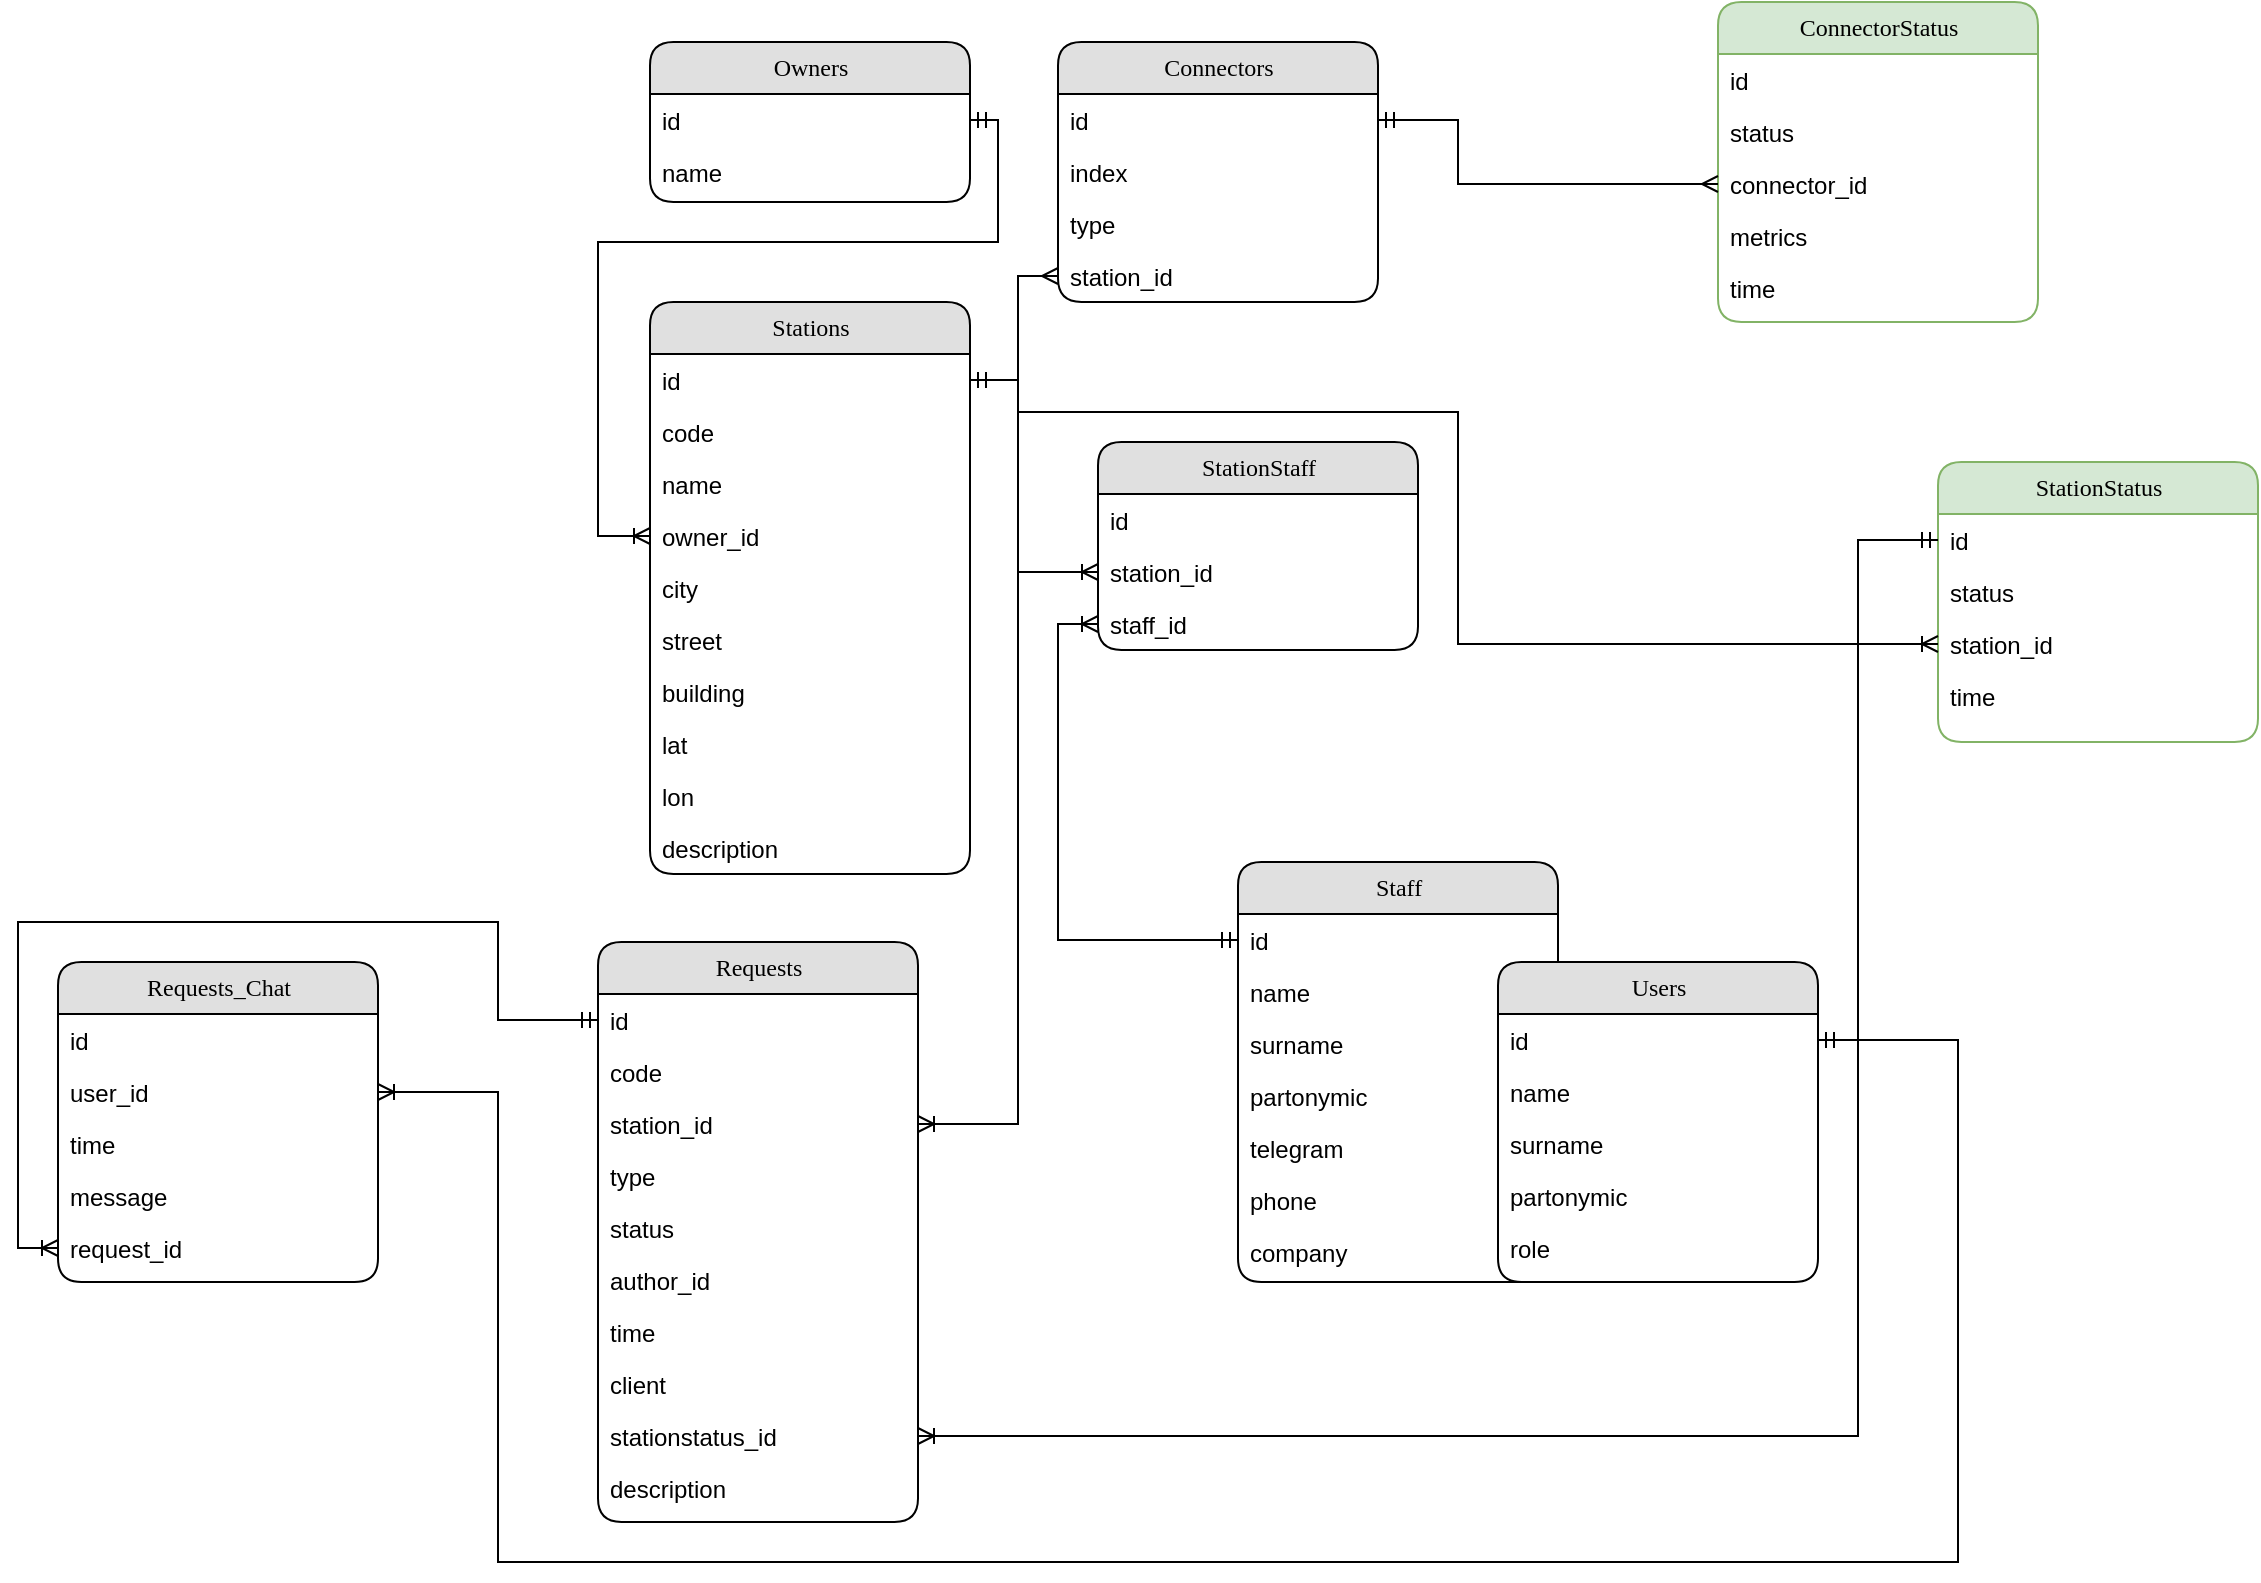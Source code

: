 <mxfile version="26.0.5">
  <diagram name="Page-1" id="b520641d-4fe3-3701-9064-5fc419738815">
    <mxGraphModel dx="2787" dy="878" grid="1" gridSize="10" guides="1" tooltips="1" connect="1" arrows="1" fold="1" page="1" pageScale="1" pageWidth="1100" pageHeight="850" background="none" math="0" shadow="0">
      <root>
        <mxCell id="0" />
        <mxCell id="1" parent="0" />
        <mxCell id="21ea969265ad0168-14" value="Connectors" style="swimlane;html=1;fontStyle=0;childLayout=stackLayout;horizontal=1;startSize=26;fillColor=#e0e0e0;horizontalStack=0;resizeParent=1;resizeLast=0;collapsible=1;marginBottom=0;swimlaneFillColor=#ffffff;align=center;rounded=1;shadow=0;comic=0;labelBackgroundColor=none;strokeWidth=1;fontFamily=Verdana;fontSize=12" parent="1" vertex="1">
          <mxGeometry x="470" y="140" width="160" height="130" as="geometry">
            <mxRectangle x="160" y="266" width="90" height="30" as="alternateBounds" />
          </mxGeometry>
        </mxCell>
        <mxCell id="SqKL4t3-Q8fdWwkcBdmB-59" value="id" style="text;html=1;strokeColor=none;fillColor=none;spacingLeft=4;spacingRight=4;whiteSpace=wrap;overflow=hidden;rotatable=0;points=[[0,0.5],[1,0.5]];portConstraint=eastwest;" parent="21ea969265ad0168-14" vertex="1">
          <mxGeometry y="26" width="160" height="26" as="geometry" />
        </mxCell>
        <mxCell id="21ea969265ad0168-15" value="index" style="text;html=1;strokeColor=none;fillColor=none;spacingLeft=4;spacingRight=4;whiteSpace=wrap;overflow=hidden;rotatable=0;points=[[0,0.5],[1,0.5]];portConstraint=eastwest;" parent="21ea969265ad0168-14" vertex="1">
          <mxGeometry y="52" width="160" height="26" as="geometry" />
        </mxCell>
        <mxCell id="21ea969265ad0168-16" value="type" style="text;html=1;strokeColor=none;fillColor=none;spacingLeft=4;spacingRight=4;whiteSpace=wrap;overflow=hidden;rotatable=0;points=[[0,0.5],[1,0.5]];portConstraint=eastwest;" parent="21ea969265ad0168-14" vertex="1">
          <mxGeometry y="78" width="160" height="26" as="geometry" />
        </mxCell>
        <mxCell id="21ea969265ad0168-17" value="station_id" style="text;html=1;strokeColor=none;fillColor=none;spacingLeft=4;spacingRight=4;whiteSpace=wrap;overflow=hidden;rotatable=0;points=[[0,0.5],[1,0.5]];portConstraint=eastwest;" parent="21ea969265ad0168-14" vertex="1">
          <mxGeometry y="104" width="160" height="26" as="geometry" />
        </mxCell>
        <mxCell id="21ea969265ad0168-18" value="Stations" style="swimlane;html=1;fontStyle=0;childLayout=stackLayout;horizontal=1;startSize=26;fillColor=#e0e0e0;horizontalStack=0;resizeParent=1;resizeLast=0;collapsible=1;marginBottom=0;swimlaneFillColor=#ffffff;align=center;rounded=1;shadow=0;comic=0;labelBackgroundColor=none;strokeWidth=1;fontFamily=Verdana;fontSize=12" parent="1" vertex="1">
          <mxGeometry x="266" y="270" width="160" height="286" as="geometry" />
        </mxCell>
        <mxCell id="-e6IbUMno3Dj11iIkedW-26" value="id" style="text;html=1;strokeColor=none;fillColor=none;spacingLeft=4;spacingRight=4;whiteSpace=wrap;overflow=hidden;rotatable=0;points=[[0,0.5],[1,0.5]];portConstraint=eastwest;" parent="21ea969265ad0168-18" vertex="1">
          <mxGeometry y="26" width="160" height="26" as="geometry" />
        </mxCell>
        <mxCell id="-e6IbUMno3Dj11iIkedW-11" value="code" style="text;html=1;strokeColor=none;fillColor=none;spacingLeft=4;spacingRight=4;whiteSpace=wrap;overflow=hidden;rotatable=0;points=[[0,0.5],[1,0.5]];portConstraint=eastwest;" parent="21ea969265ad0168-18" vertex="1">
          <mxGeometry y="52" width="160" height="26" as="geometry" />
        </mxCell>
        <mxCell id="21ea969265ad0168-20" value="name" style="text;html=1;strokeColor=none;fillColor=none;spacingLeft=4;spacingRight=4;whiteSpace=wrap;overflow=hidden;rotatable=0;points=[[0,0.5],[1,0.5]];portConstraint=eastwest;" parent="21ea969265ad0168-18" vertex="1">
          <mxGeometry y="78" width="160" height="26" as="geometry" />
        </mxCell>
        <mxCell id="21ea969265ad0168-51" value="owner_id" style="text;html=1;strokeColor=none;fillColor=none;spacingLeft=4;spacingRight=4;whiteSpace=wrap;overflow=hidden;rotatable=0;points=[[0,0.5],[1,0.5]];portConstraint=eastwest;" parent="21ea969265ad0168-18" vertex="1">
          <mxGeometry y="104" width="160" height="26" as="geometry" />
        </mxCell>
        <mxCell id="SqKL4t3-Q8fdWwkcBdmB-45" value="city" style="text;html=1;strokeColor=none;fillColor=none;spacingLeft=4;spacingRight=4;whiteSpace=wrap;overflow=hidden;rotatable=0;points=[[0,0.5],[1,0.5]];portConstraint=eastwest;" parent="21ea969265ad0168-18" vertex="1">
          <mxGeometry y="130" width="160" height="26" as="geometry" />
        </mxCell>
        <mxCell id="SqKL4t3-Q8fdWwkcBdmB-56" value="street" style="text;html=1;strokeColor=none;fillColor=none;spacingLeft=4;spacingRight=4;whiteSpace=wrap;overflow=hidden;rotatable=0;points=[[0,0.5],[1,0.5]];portConstraint=eastwest;" parent="21ea969265ad0168-18" vertex="1">
          <mxGeometry y="156" width="160" height="26" as="geometry" />
        </mxCell>
        <mxCell id="SqKL4t3-Q8fdWwkcBdmB-57" value="building" style="text;html=1;strokeColor=none;fillColor=none;spacingLeft=4;spacingRight=4;whiteSpace=wrap;overflow=hidden;rotatable=0;points=[[0,0.5],[1,0.5]];portConstraint=eastwest;" parent="21ea969265ad0168-18" vertex="1">
          <mxGeometry y="182" width="160" height="26" as="geometry" />
        </mxCell>
        <mxCell id="SqKL4t3-Q8fdWwkcBdmB-43" value="lat" style="text;html=1;strokeColor=none;fillColor=none;spacingLeft=4;spacingRight=4;whiteSpace=wrap;overflow=hidden;rotatable=0;points=[[0,0.5],[1,0.5]];portConstraint=eastwest;" parent="21ea969265ad0168-18" vertex="1">
          <mxGeometry y="208" width="160" height="26" as="geometry" />
        </mxCell>
        <mxCell id="SqKL4t3-Q8fdWwkcBdmB-44" value="lon" style="text;html=1;strokeColor=none;fillColor=none;spacingLeft=4;spacingRight=4;whiteSpace=wrap;overflow=hidden;rotatable=0;points=[[0,0.5],[1,0.5]];portConstraint=eastwest;" parent="21ea969265ad0168-18" vertex="1">
          <mxGeometry y="234" width="160" height="26" as="geometry" />
        </mxCell>
        <mxCell id="-e6IbUMno3Dj11iIkedW-6" value="description" style="text;html=1;strokeColor=none;fillColor=none;spacingLeft=4;spacingRight=4;whiteSpace=wrap;overflow=hidden;rotatable=0;points=[[0,0.5],[1,0.5]];portConstraint=eastwest;" parent="21ea969265ad0168-18" vertex="1">
          <mxGeometry y="260" width="160" height="26" as="geometry" />
        </mxCell>
        <mxCell id="SqKL4t3-Q8fdWwkcBdmB-2" style="edgeStyle=orthogonalEdgeStyle;rounded=0;orthogonalLoop=1;jettySize=auto;html=1;entryX=0;entryY=0.5;entryDx=0;entryDy=0;startArrow=ERmandOne;startFill=0;endArrow=ERmany;endFill=0;exitX=1;exitY=0.5;exitDx=0;exitDy=0;" parent="1" source="-e6IbUMno3Dj11iIkedW-26" target="21ea969265ad0168-17" edge="1">
          <mxGeometry relative="1" as="geometry">
            <Array as="points">
              <mxPoint x="450" y="309" />
              <mxPoint x="450" y="257" />
            </Array>
            <mxPoint x="430" y="330" as="sourcePoint" />
          </mxGeometry>
        </mxCell>
        <mxCell id="SqKL4t3-Q8fdWwkcBdmB-17" value="Owners" style="swimlane;html=1;fontStyle=0;childLayout=stackLayout;horizontal=1;startSize=26;fillColor=#e0e0e0;horizontalStack=0;resizeParent=1;resizeLast=0;collapsible=1;marginBottom=0;swimlaneFillColor=#ffffff;align=center;rounded=1;shadow=0;comic=0;labelBackgroundColor=none;strokeWidth=1;fontFamily=Verdana;fontSize=12" parent="1" vertex="1">
          <mxGeometry x="266" y="140" width="160" height="80" as="geometry" />
        </mxCell>
        <mxCell id="SqKL4t3-Q8fdWwkcBdmB-18" value="id" style="text;html=1;strokeColor=none;fillColor=none;spacingLeft=4;spacingRight=4;whiteSpace=wrap;overflow=hidden;rotatable=0;points=[[0,0.5],[1,0.5]];portConstraint=eastwest;" parent="SqKL4t3-Q8fdWwkcBdmB-17" vertex="1">
          <mxGeometry y="26" width="160" height="26" as="geometry" />
        </mxCell>
        <mxCell id="SqKL4t3-Q8fdWwkcBdmB-19" value="name" style="text;html=1;strokeColor=none;fillColor=none;spacingLeft=4;spacingRight=4;whiteSpace=wrap;overflow=hidden;rotatable=0;points=[[0,0.5],[1,0.5]];portConstraint=eastwest;" parent="SqKL4t3-Q8fdWwkcBdmB-17" vertex="1">
          <mxGeometry y="52" width="160" height="26" as="geometry" />
        </mxCell>
        <mxCell id="SqKL4t3-Q8fdWwkcBdmB-28" style="edgeStyle=orthogonalEdgeStyle;rounded=0;orthogonalLoop=1;jettySize=auto;html=1;exitX=1;exitY=0.5;exitDx=0;exitDy=0;entryX=0;entryY=0.5;entryDx=0;entryDy=0;startArrow=ERmandOne;startFill=0;endArrow=ERoneToMany;endFill=0;" parent="1" source="SqKL4t3-Q8fdWwkcBdmB-18" target="21ea969265ad0168-51" edge="1">
          <mxGeometry relative="1" as="geometry">
            <Array as="points">
              <mxPoint x="440" y="179" />
              <mxPoint x="440" y="240" />
              <mxPoint x="240" y="240" />
              <mxPoint x="240" y="387" />
            </Array>
          </mxGeometry>
        </mxCell>
        <mxCell id="SqKL4t3-Q8fdWwkcBdmB-29" value="Staff" style="swimlane;html=1;fontStyle=0;childLayout=stackLayout;horizontal=1;startSize=26;fillColor=#e0e0e0;horizontalStack=0;resizeParent=1;resizeLast=0;collapsible=1;marginBottom=0;swimlaneFillColor=#ffffff;align=center;rounded=1;shadow=0;comic=0;labelBackgroundColor=none;strokeWidth=1;fontFamily=Verdana;fontSize=12" parent="1" vertex="1">
          <mxGeometry x="560" y="550" width="160" height="210" as="geometry" />
        </mxCell>
        <mxCell id="SqKL4t3-Q8fdWwkcBdmB-30" value="id" style="text;html=1;strokeColor=none;fillColor=none;spacingLeft=4;spacingRight=4;whiteSpace=wrap;overflow=hidden;rotatable=0;points=[[0,0.5],[1,0.5]];portConstraint=eastwest;" parent="SqKL4t3-Q8fdWwkcBdmB-29" vertex="1">
          <mxGeometry y="26" width="160" height="26" as="geometry" />
        </mxCell>
        <mxCell id="SqKL4t3-Q8fdWwkcBdmB-31" value="name" style="text;html=1;strokeColor=none;fillColor=none;spacingLeft=4;spacingRight=4;whiteSpace=wrap;overflow=hidden;rotatable=0;points=[[0,0.5],[1,0.5]];portConstraint=eastwest;" parent="SqKL4t3-Q8fdWwkcBdmB-29" vertex="1">
          <mxGeometry y="52" width="160" height="26" as="geometry" />
        </mxCell>
        <mxCell id="SqKL4t3-Q8fdWwkcBdmB-32" value="surname" style="text;html=1;strokeColor=none;fillColor=none;spacingLeft=4;spacingRight=4;whiteSpace=wrap;overflow=hidden;rotatable=0;points=[[0,0.5],[1,0.5]];portConstraint=eastwest;" parent="SqKL4t3-Q8fdWwkcBdmB-29" vertex="1">
          <mxGeometry y="78" width="160" height="26" as="geometry" />
        </mxCell>
        <mxCell id="SqKL4t3-Q8fdWwkcBdmB-39" value="partonymic" style="text;html=1;strokeColor=none;fillColor=none;spacingLeft=4;spacingRight=4;whiteSpace=wrap;overflow=hidden;rotatable=0;points=[[0,0.5],[1,0.5]];portConstraint=eastwest;" parent="SqKL4t3-Q8fdWwkcBdmB-29" vertex="1">
          <mxGeometry y="104" width="160" height="26" as="geometry" />
        </mxCell>
        <mxCell id="SqKL4t3-Q8fdWwkcBdmB-40" value="telegram" style="text;html=1;strokeColor=none;fillColor=none;spacingLeft=4;spacingRight=4;whiteSpace=wrap;overflow=hidden;rotatable=0;points=[[0,0.5],[1,0.5]];portConstraint=eastwest;" parent="SqKL4t3-Q8fdWwkcBdmB-29" vertex="1">
          <mxGeometry y="130" width="160" height="26" as="geometry" />
        </mxCell>
        <mxCell id="SqKL4t3-Q8fdWwkcBdmB-41" value="phone" style="text;html=1;strokeColor=none;fillColor=none;spacingLeft=4;spacingRight=4;whiteSpace=wrap;overflow=hidden;rotatable=0;points=[[0,0.5],[1,0.5]];portConstraint=eastwest;" parent="SqKL4t3-Q8fdWwkcBdmB-29" vertex="1">
          <mxGeometry y="156" width="160" height="26" as="geometry" />
        </mxCell>
        <mxCell id="SqKL4t3-Q8fdWwkcBdmB-42" value="company" style="text;html=1;strokeColor=none;fillColor=none;spacingLeft=4;spacingRight=4;whiteSpace=wrap;overflow=hidden;rotatable=0;points=[[0,0.5],[1,0.5]];portConstraint=eastwest;" parent="SqKL4t3-Q8fdWwkcBdmB-29" vertex="1">
          <mxGeometry y="182" width="160" height="26" as="geometry" />
        </mxCell>
        <mxCell id="SqKL4t3-Q8fdWwkcBdmB-61" value="ConnectorStatus" style="swimlane;html=1;fontStyle=0;childLayout=stackLayout;horizontal=1;startSize=26;fillColor=#d5e8d4;horizontalStack=0;resizeParent=1;resizeLast=0;collapsible=1;marginBottom=0;swimlaneFillColor=#ffffff;align=center;rounded=1;shadow=0;comic=0;labelBackgroundColor=none;strokeWidth=1;fontFamily=Verdana;fontSize=12;strokeColor=#82b366;" parent="1" vertex="1">
          <mxGeometry x="800" y="120" width="160" height="160" as="geometry" />
        </mxCell>
        <mxCell id="SqKL4t3-Q8fdWwkcBdmB-62" value="id" style="text;html=1;strokeColor=none;fillColor=none;spacingLeft=4;spacingRight=4;whiteSpace=wrap;overflow=hidden;rotatable=0;points=[[0,0.5],[1,0.5]];portConstraint=eastwest;" parent="SqKL4t3-Q8fdWwkcBdmB-61" vertex="1">
          <mxGeometry y="26" width="160" height="26" as="geometry" />
        </mxCell>
        <mxCell id="SqKL4t3-Q8fdWwkcBdmB-63" value="status" style="text;html=1;strokeColor=none;fillColor=none;spacingLeft=4;spacingRight=4;whiteSpace=wrap;overflow=hidden;rotatable=0;points=[[0,0.5],[1,0.5]];portConstraint=eastwest;" parent="SqKL4t3-Q8fdWwkcBdmB-61" vertex="1">
          <mxGeometry y="52" width="160" height="26" as="geometry" />
        </mxCell>
        <mxCell id="SqKL4t3-Q8fdWwkcBdmB-65" value="connector_id" style="text;html=1;strokeColor=none;fillColor=none;spacingLeft=4;spacingRight=4;whiteSpace=wrap;overflow=hidden;rotatable=0;points=[[0,0.5],[1,0.5]];portConstraint=eastwest;" parent="SqKL4t3-Q8fdWwkcBdmB-61" vertex="1">
          <mxGeometry y="78" width="160" height="26" as="geometry" />
        </mxCell>
        <mxCell id="UuVkT7ymLyXFyBP3dNhZ-1" value="metrics" style="text;html=1;strokeColor=none;fillColor=none;spacingLeft=4;spacingRight=4;whiteSpace=wrap;overflow=hidden;rotatable=0;points=[[0,0.5],[1,0.5]];portConstraint=eastwest;" vertex="1" parent="SqKL4t3-Q8fdWwkcBdmB-61">
          <mxGeometry y="104" width="160" height="26" as="geometry" />
        </mxCell>
        <mxCell id="UuVkT7ymLyXFyBP3dNhZ-2" value="time" style="text;html=1;strokeColor=none;fillColor=none;spacingLeft=4;spacingRight=4;whiteSpace=wrap;overflow=hidden;rotatable=0;points=[[0,0.5],[1,0.5]];portConstraint=eastwest;" vertex="1" parent="SqKL4t3-Q8fdWwkcBdmB-61">
          <mxGeometry y="130" width="160" height="26" as="geometry" />
        </mxCell>
        <mxCell id="SqKL4t3-Q8fdWwkcBdmB-66" style="edgeStyle=orthogonalEdgeStyle;rounded=0;orthogonalLoop=1;jettySize=auto;html=1;exitX=1;exitY=0.5;exitDx=0;exitDy=0;entryX=0;entryY=0.5;entryDx=0;entryDy=0;startArrow=ERmandOne;startFill=0;endArrow=ERmany;endFill=0;" parent="1" source="SqKL4t3-Q8fdWwkcBdmB-59" target="SqKL4t3-Q8fdWwkcBdmB-65" edge="1">
          <mxGeometry relative="1" as="geometry">
            <Array as="points">
              <mxPoint x="670" y="179" />
              <mxPoint x="670" y="211" />
            </Array>
          </mxGeometry>
        </mxCell>
        <mxCell id="-e6IbUMno3Dj11iIkedW-1" value="StationStatus" style="swimlane;html=1;fontStyle=0;childLayout=stackLayout;horizontal=1;startSize=26;fillColor=#d5e8d4;horizontalStack=0;resizeParent=1;resizeLast=0;collapsible=1;marginBottom=0;swimlaneFillColor=#ffffff;align=center;rounded=1;shadow=0;comic=0;labelBackgroundColor=none;strokeWidth=1;fontFamily=Verdana;fontSize=12;strokeColor=#82b366;" parent="1" vertex="1">
          <mxGeometry x="910" y="350" width="160" height="140" as="geometry" />
        </mxCell>
        <mxCell id="-e6IbUMno3Dj11iIkedW-7" value="id" style="text;html=1;strokeColor=none;fillColor=none;spacingLeft=4;spacingRight=4;whiteSpace=wrap;overflow=hidden;rotatable=0;points=[[0,0.5],[1,0.5]];portConstraint=eastwest;" parent="-e6IbUMno3Dj11iIkedW-1" vertex="1">
          <mxGeometry y="26" width="160" height="26" as="geometry" />
        </mxCell>
        <mxCell id="-e6IbUMno3Dj11iIkedW-3" value="status" style="text;html=1;strokeColor=none;fillColor=none;spacingLeft=4;spacingRight=4;whiteSpace=wrap;overflow=hidden;rotatable=0;points=[[0,0.5],[1,0.5]];portConstraint=eastwest;" parent="-e6IbUMno3Dj11iIkedW-1" vertex="1">
          <mxGeometry y="52" width="160" height="26" as="geometry" />
        </mxCell>
        <mxCell id="-e6IbUMno3Dj11iIkedW-5" value="station_id" style="text;html=1;strokeColor=none;fillColor=none;spacingLeft=4;spacingRight=4;whiteSpace=wrap;overflow=hidden;rotatable=0;points=[[0,0.5],[1,0.5]];portConstraint=eastwest;" parent="-e6IbUMno3Dj11iIkedW-1" vertex="1">
          <mxGeometry y="78" width="160" height="26" as="geometry" />
        </mxCell>
        <mxCell id="UuVkT7ymLyXFyBP3dNhZ-3" value="time" style="text;html=1;strokeColor=none;fillColor=none;spacingLeft=4;spacingRight=4;whiteSpace=wrap;overflow=hidden;rotatable=0;points=[[0,0.5],[1,0.5]];portConstraint=eastwest;" vertex="1" parent="-e6IbUMno3Dj11iIkedW-1">
          <mxGeometry y="104" width="160" height="26" as="geometry" />
        </mxCell>
        <mxCell id="-e6IbUMno3Dj11iIkedW-8" style="edgeStyle=orthogonalEdgeStyle;rounded=0;orthogonalLoop=1;jettySize=auto;html=1;exitX=0;exitY=0.5;exitDx=0;exitDy=0;startArrow=ERoneToMany;startFill=0;endArrow=ERmandOne;endFill=0;entryX=1;entryY=0.5;entryDx=0;entryDy=0;" parent="1" source="-e6IbUMno3Dj11iIkedW-5" target="-e6IbUMno3Dj11iIkedW-26" edge="1">
          <mxGeometry relative="1" as="geometry">
            <mxPoint x="426" y="299" as="targetPoint" />
            <Array as="points">
              <mxPoint x="670" y="441" />
              <mxPoint x="670" y="325" />
              <mxPoint x="450" y="325" />
              <mxPoint x="450" y="309" />
            </Array>
          </mxGeometry>
        </mxCell>
        <mxCell id="-e6IbUMno3Dj11iIkedW-14" value="StationStaff" style="swimlane;html=1;fontStyle=0;childLayout=stackLayout;horizontal=1;startSize=26;fillColor=#e0e0e0;horizontalStack=0;resizeParent=1;resizeLast=0;collapsible=1;marginBottom=0;swimlaneFillColor=#ffffff;align=center;rounded=1;shadow=0;comic=0;labelBackgroundColor=none;strokeWidth=1;fontFamily=Verdana;fontSize=12" parent="1" vertex="1">
          <mxGeometry x="490" y="340" width="160" height="104" as="geometry" />
        </mxCell>
        <mxCell id="-e6IbUMno3Dj11iIkedW-27" value="id" style="text;html=1;strokeColor=none;fillColor=none;spacingLeft=4;spacingRight=4;whiteSpace=wrap;overflow=hidden;rotatable=0;points=[[0,0.5],[1,0.5]];portConstraint=eastwest;" parent="-e6IbUMno3Dj11iIkedW-14" vertex="1">
          <mxGeometry y="26" width="160" height="26" as="geometry" />
        </mxCell>
        <mxCell id="-e6IbUMno3Dj11iIkedW-22" value="station_id" style="text;html=1;strokeColor=none;fillColor=none;spacingLeft=4;spacingRight=4;whiteSpace=wrap;overflow=hidden;rotatable=0;points=[[0,0.5],[1,0.5]];portConstraint=eastwest;" parent="-e6IbUMno3Dj11iIkedW-14" vertex="1">
          <mxGeometry y="52" width="160" height="26" as="geometry" />
        </mxCell>
        <mxCell id="-e6IbUMno3Dj11iIkedW-23" value="staff_id" style="text;html=1;strokeColor=none;fillColor=none;spacingLeft=4;spacingRight=4;whiteSpace=wrap;overflow=hidden;rotatable=0;points=[[0,0.5],[1,0.5]];portConstraint=eastwest;" parent="-e6IbUMno3Dj11iIkedW-14" vertex="1">
          <mxGeometry y="78" width="160" height="26" as="geometry" />
        </mxCell>
        <mxCell id="-e6IbUMno3Dj11iIkedW-24" style="edgeStyle=orthogonalEdgeStyle;rounded=0;orthogonalLoop=1;jettySize=auto;html=1;exitX=1;exitY=0.5;exitDx=0;exitDy=0;entryX=0;entryY=0.5;entryDx=0;entryDy=0;startArrow=ERmandOne;startFill=0;endArrow=ERoneToMany;endFill=0;" parent="1" source="-e6IbUMno3Dj11iIkedW-26" target="-e6IbUMno3Dj11iIkedW-22" edge="1">
          <mxGeometry relative="1" as="geometry">
            <Array as="points">
              <mxPoint x="450" y="309" />
              <mxPoint x="450" y="405" />
            </Array>
          </mxGeometry>
        </mxCell>
        <mxCell id="-e6IbUMno3Dj11iIkedW-25" style="edgeStyle=orthogonalEdgeStyle;rounded=0;orthogonalLoop=1;jettySize=auto;html=1;entryX=0;entryY=0.5;entryDx=0;entryDy=0;endArrow=ERoneToMany;endFill=0;startArrow=ERmandOne;startFill=0;" parent="1" source="SqKL4t3-Q8fdWwkcBdmB-30" target="-e6IbUMno3Dj11iIkedW-23" edge="1">
          <mxGeometry relative="1" as="geometry">
            <Array as="points">
              <mxPoint x="470" y="589" />
              <mxPoint x="470" y="431" />
            </Array>
          </mxGeometry>
        </mxCell>
        <mxCell id="UuVkT7ymLyXFyBP3dNhZ-4" value="Requests" style="swimlane;html=1;fontStyle=0;childLayout=stackLayout;horizontal=1;startSize=26;fillColor=#e0e0e0;horizontalStack=0;resizeParent=1;resizeLast=0;collapsible=1;marginBottom=0;swimlaneFillColor=#ffffff;align=center;rounded=1;shadow=0;comic=0;labelBackgroundColor=none;strokeWidth=1;fontFamily=Verdana;fontSize=12" vertex="1" parent="1">
          <mxGeometry x="240" y="590" width="160" height="290" as="geometry" />
        </mxCell>
        <mxCell id="UuVkT7ymLyXFyBP3dNhZ-5" value="id" style="text;html=1;strokeColor=none;fillColor=none;spacingLeft=4;spacingRight=4;whiteSpace=wrap;overflow=hidden;rotatable=0;points=[[0,0.5],[1,0.5]];portConstraint=eastwest;" vertex="1" parent="UuVkT7ymLyXFyBP3dNhZ-4">
          <mxGeometry y="26" width="160" height="26" as="geometry" />
        </mxCell>
        <mxCell id="UuVkT7ymLyXFyBP3dNhZ-22" value="code" style="text;html=1;strokeColor=none;fillColor=none;spacingLeft=4;spacingRight=4;whiteSpace=wrap;overflow=hidden;rotatable=0;points=[[0,0.5],[1,0.5]];portConstraint=eastwest;" vertex="1" parent="UuVkT7ymLyXFyBP3dNhZ-4">
          <mxGeometry y="52" width="160" height="26" as="geometry" />
        </mxCell>
        <mxCell id="UuVkT7ymLyXFyBP3dNhZ-12" value="station_id" style="text;html=1;strokeColor=none;fillColor=none;spacingLeft=4;spacingRight=4;whiteSpace=wrap;overflow=hidden;rotatable=0;points=[[0,0.5],[1,0.5]];portConstraint=eastwest;" vertex="1" parent="UuVkT7ymLyXFyBP3dNhZ-4">
          <mxGeometry y="78" width="160" height="26" as="geometry" />
        </mxCell>
        <mxCell id="UuVkT7ymLyXFyBP3dNhZ-14" value="type" style="text;html=1;strokeColor=none;fillColor=none;spacingLeft=4;spacingRight=4;whiteSpace=wrap;overflow=hidden;rotatable=0;points=[[0,0.5],[1,0.5]];portConstraint=eastwest;" vertex="1" parent="UuVkT7ymLyXFyBP3dNhZ-4">
          <mxGeometry y="104" width="160" height="26" as="geometry" />
        </mxCell>
        <mxCell id="UuVkT7ymLyXFyBP3dNhZ-15" value="status" style="text;html=1;strokeColor=none;fillColor=none;spacingLeft=4;spacingRight=4;whiteSpace=wrap;overflow=hidden;rotatable=0;points=[[0,0.5],[1,0.5]];portConstraint=eastwest;" vertex="1" parent="UuVkT7ymLyXFyBP3dNhZ-4">
          <mxGeometry y="130" width="160" height="26" as="geometry" />
        </mxCell>
        <mxCell id="UuVkT7ymLyXFyBP3dNhZ-16" value="author_id" style="text;html=1;strokeColor=none;fillColor=none;spacingLeft=4;spacingRight=4;whiteSpace=wrap;overflow=hidden;rotatable=0;points=[[0,0.5],[1,0.5]];portConstraint=eastwest;" vertex="1" parent="UuVkT7ymLyXFyBP3dNhZ-4">
          <mxGeometry y="156" width="160" height="26" as="geometry" />
        </mxCell>
        <mxCell id="UuVkT7ymLyXFyBP3dNhZ-18" value="time" style="text;html=1;strokeColor=none;fillColor=none;spacingLeft=4;spacingRight=4;whiteSpace=wrap;overflow=hidden;rotatable=0;points=[[0,0.5],[1,0.5]];portConstraint=eastwest;" vertex="1" parent="UuVkT7ymLyXFyBP3dNhZ-4">
          <mxGeometry y="182" width="160" height="26" as="geometry" />
        </mxCell>
        <mxCell id="UuVkT7ymLyXFyBP3dNhZ-19" value="client" style="text;html=1;strokeColor=none;fillColor=none;spacingLeft=4;spacingRight=4;whiteSpace=wrap;overflow=hidden;rotatable=0;points=[[0,0.5],[1,0.5]];portConstraint=eastwest;" vertex="1" parent="UuVkT7ymLyXFyBP3dNhZ-4">
          <mxGeometry y="208" width="160" height="26" as="geometry" />
        </mxCell>
        <mxCell id="UuVkT7ymLyXFyBP3dNhZ-20" value="stationstatus_id" style="text;html=1;strokeColor=none;fillColor=none;spacingLeft=4;spacingRight=4;whiteSpace=wrap;overflow=hidden;rotatable=0;points=[[0,0.5],[1,0.5]];portConstraint=eastwest;" vertex="1" parent="UuVkT7ymLyXFyBP3dNhZ-4">
          <mxGeometry y="234" width="160" height="26" as="geometry" />
        </mxCell>
        <mxCell id="UuVkT7ymLyXFyBP3dNhZ-23" value="description" style="text;html=1;strokeColor=none;fillColor=none;spacingLeft=4;spacingRight=4;whiteSpace=wrap;overflow=hidden;rotatable=0;points=[[0,0.5],[1,0.5]];portConstraint=eastwest;" vertex="1" parent="UuVkT7ymLyXFyBP3dNhZ-4">
          <mxGeometry y="260" width="160" height="26" as="geometry" />
        </mxCell>
        <mxCell id="UuVkT7ymLyXFyBP3dNhZ-13" style="edgeStyle=orthogonalEdgeStyle;rounded=0;orthogonalLoop=1;jettySize=auto;html=1;exitX=1;exitY=0.5;exitDx=0;exitDy=0;entryX=1;entryY=0.5;entryDx=0;entryDy=0;startArrow=ERmandOne;startFill=0;endArrow=ERoneToMany;endFill=0;" edge="1" parent="1" source="-e6IbUMno3Dj11iIkedW-26" target="UuVkT7ymLyXFyBP3dNhZ-12">
          <mxGeometry relative="1" as="geometry">
            <Array as="points">
              <mxPoint x="450" y="309" />
              <mxPoint x="450" y="681" />
            </Array>
          </mxGeometry>
        </mxCell>
        <mxCell id="UuVkT7ymLyXFyBP3dNhZ-21" style="edgeStyle=orthogonalEdgeStyle;rounded=0;orthogonalLoop=1;jettySize=auto;html=1;exitX=0;exitY=0.5;exitDx=0;exitDy=0;entryX=1;entryY=0.5;entryDx=0;entryDy=0;startArrow=ERmandOne;startFill=0;endArrow=ERoneToMany;endFill=0;" edge="1" parent="1" source="-e6IbUMno3Dj11iIkedW-7" target="UuVkT7ymLyXFyBP3dNhZ-20">
          <mxGeometry relative="1" as="geometry">
            <Array as="points">
              <mxPoint x="870" y="389" />
              <mxPoint x="870" y="837" />
            </Array>
          </mxGeometry>
        </mxCell>
        <mxCell id="UuVkT7ymLyXFyBP3dNhZ-24" value="Requests_Chat" style="swimlane;html=1;fontStyle=0;childLayout=stackLayout;horizontal=1;startSize=26;fillColor=#e0e0e0;horizontalStack=0;resizeParent=1;resizeLast=0;collapsible=1;marginBottom=0;swimlaneFillColor=#ffffff;align=center;rounded=1;shadow=0;comic=0;labelBackgroundColor=none;strokeWidth=1;fontFamily=Verdana;fontSize=12" vertex="1" parent="1">
          <mxGeometry x="-30" y="600" width="160" height="160" as="geometry" />
        </mxCell>
        <mxCell id="UuVkT7ymLyXFyBP3dNhZ-25" value="id" style="text;html=1;strokeColor=none;fillColor=none;spacingLeft=4;spacingRight=4;whiteSpace=wrap;overflow=hidden;rotatable=0;points=[[0,0.5],[1,0.5]];portConstraint=eastwest;" vertex="1" parent="UuVkT7ymLyXFyBP3dNhZ-24">
          <mxGeometry y="26" width="160" height="26" as="geometry" />
        </mxCell>
        <mxCell id="UuVkT7ymLyXFyBP3dNhZ-49" value="user_id" style="text;html=1;strokeColor=none;fillColor=none;spacingLeft=4;spacingRight=4;whiteSpace=wrap;overflow=hidden;rotatable=0;points=[[0,0.5],[1,0.5]];portConstraint=eastwest;" vertex="1" parent="UuVkT7ymLyXFyBP3dNhZ-24">
          <mxGeometry y="52" width="160" height="26" as="geometry" />
        </mxCell>
        <mxCell id="UuVkT7ymLyXFyBP3dNhZ-36" value="time" style="text;html=1;strokeColor=none;fillColor=none;spacingLeft=4;spacingRight=4;whiteSpace=wrap;overflow=hidden;rotatable=0;points=[[0,0.5],[1,0.5]];portConstraint=eastwest;" vertex="1" parent="UuVkT7ymLyXFyBP3dNhZ-24">
          <mxGeometry y="78" width="160" height="26" as="geometry" />
        </mxCell>
        <mxCell id="UuVkT7ymLyXFyBP3dNhZ-51" value="message&lt;span style=&quot;color: rgba(0, 0, 0, 0); font-family: monospace; font-size: 0px; text-wrap-mode: nowrap;&quot;&gt;%3CmxGraphModel%3E%3Croot%3E%3CmxCell%20id%3D%220%22%2F%3E%3CmxCell%20id%3D%221%22%20parent%3D%220%22%2F%3E%3CmxCell%20id%3D%222%22%20value%3D%22time%22%20style%3D%22text%3Bhtml%3D1%3BstrokeColor%3Dnone%3BfillColor%3Dnone%3BspacingLeft%3D4%3BspacingRight%3D4%3BwhiteSpace%3Dwrap%3Boverflow%3Dhidden%3Brotatable%3D0%3Bpoints%3D%5B%5B0%2C0.5%5D%2C%5B1%2C0.5%5D%5D%3BportConstraint%3Deastwest%3B%22%20vertex%3D%221%22%20parent%3D%221%22%3E%3CmxGeometry%20x%3D%22450%22%20y%3D%22968%22%20width%3D%22160%22%20height%3D%2226%22%20as%3D%22geometry%22%2F%3E%3C%2FmxCell%3E%3C%2Froot%3E%3C%2FmxGraphModel%3E&lt;/span&gt;" style="text;html=1;strokeColor=none;fillColor=none;spacingLeft=4;spacingRight=4;whiteSpace=wrap;overflow=hidden;rotatable=0;points=[[0,0.5],[1,0.5]];portConstraint=eastwest;" vertex="1" parent="UuVkT7ymLyXFyBP3dNhZ-24">
          <mxGeometry y="104" width="160" height="26" as="geometry" />
        </mxCell>
        <mxCell id="UuVkT7ymLyXFyBP3dNhZ-52" value="request_id" style="text;html=1;strokeColor=none;fillColor=none;spacingLeft=4;spacingRight=4;whiteSpace=wrap;overflow=hidden;rotatable=0;points=[[0,0.5],[1,0.5]];portConstraint=eastwest;" vertex="1" parent="UuVkT7ymLyXFyBP3dNhZ-24">
          <mxGeometry y="130" width="160" height="26" as="geometry" />
        </mxCell>
        <mxCell id="UuVkT7ymLyXFyBP3dNhZ-40" value="Users" style="swimlane;html=1;fontStyle=0;childLayout=stackLayout;horizontal=1;startSize=26;fillColor=#e0e0e0;horizontalStack=0;resizeParent=1;resizeLast=0;collapsible=1;marginBottom=0;swimlaneFillColor=#ffffff;align=center;rounded=1;shadow=0;comic=0;labelBackgroundColor=none;strokeWidth=1;fontFamily=Verdana;fontSize=12" vertex="1" parent="1">
          <mxGeometry x="690" y="600" width="160" height="160" as="geometry" />
        </mxCell>
        <mxCell id="UuVkT7ymLyXFyBP3dNhZ-41" value="id" style="text;html=1;strokeColor=none;fillColor=none;spacingLeft=4;spacingRight=4;whiteSpace=wrap;overflow=hidden;rotatable=0;points=[[0,0.5],[1,0.5]];portConstraint=eastwest;" vertex="1" parent="UuVkT7ymLyXFyBP3dNhZ-40">
          <mxGeometry y="26" width="160" height="26" as="geometry" />
        </mxCell>
        <mxCell id="UuVkT7ymLyXFyBP3dNhZ-42" value="name" style="text;html=1;strokeColor=none;fillColor=none;spacingLeft=4;spacingRight=4;whiteSpace=wrap;overflow=hidden;rotatable=0;points=[[0,0.5],[1,0.5]];portConstraint=eastwest;" vertex="1" parent="UuVkT7ymLyXFyBP3dNhZ-40">
          <mxGeometry y="52" width="160" height="26" as="geometry" />
        </mxCell>
        <mxCell id="UuVkT7ymLyXFyBP3dNhZ-43" value="surname" style="text;html=1;strokeColor=none;fillColor=none;spacingLeft=4;spacingRight=4;whiteSpace=wrap;overflow=hidden;rotatable=0;points=[[0,0.5],[1,0.5]];portConstraint=eastwest;" vertex="1" parent="UuVkT7ymLyXFyBP3dNhZ-40">
          <mxGeometry y="78" width="160" height="26" as="geometry" />
        </mxCell>
        <mxCell id="UuVkT7ymLyXFyBP3dNhZ-44" value="partonymic" style="text;html=1;strokeColor=none;fillColor=none;spacingLeft=4;spacingRight=4;whiteSpace=wrap;overflow=hidden;rotatable=0;points=[[0,0.5],[1,0.5]];portConstraint=eastwest;" vertex="1" parent="UuVkT7ymLyXFyBP3dNhZ-40">
          <mxGeometry y="104" width="160" height="26" as="geometry" />
        </mxCell>
        <mxCell id="UuVkT7ymLyXFyBP3dNhZ-48" value="role" style="text;html=1;strokeColor=none;fillColor=none;spacingLeft=4;spacingRight=4;whiteSpace=wrap;overflow=hidden;rotatable=0;points=[[0,0.5],[1,0.5]];portConstraint=eastwest;" vertex="1" parent="UuVkT7ymLyXFyBP3dNhZ-40">
          <mxGeometry y="130" width="160" height="26" as="geometry" />
        </mxCell>
        <mxCell id="UuVkT7ymLyXFyBP3dNhZ-50" style="edgeStyle=orthogonalEdgeStyle;rounded=0;orthogonalLoop=1;jettySize=auto;html=1;exitX=1;exitY=0.5;exitDx=0;exitDy=0;entryX=1;entryY=0.5;entryDx=0;entryDy=0;startArrow=ERmandOne;startFill=0;endArrow=ERoneToMany;endFill=0;" edge="1" parent="1" source="UuVkT7ymLyXFyBP3dNhZ-41" target="UuVkT7ymLyXFyBP3dNhZ-49">
          <mxGeometry relative="1" as="geometry">
            <Array as="points">
              <mxPoint x="920" y="639" />
              <mxPoint x="920" y="900" />
              <mxPoint x="190" y="900" />
              <mxPoint x="190" y="665" />
            </Array>
          </mxGeometry>
        </mxCell>
        <mxCell id="UuVkT7ymLyXFyBP3dNhZ-53" style="edgeStyle=orthogonalEdgeStyle;rounded=0;orthogonalLoop=1;jettySize=auto;html=1;exitX=0;exitY=0.5;exitDx=0;exitDy=0;entryX=0;entryY=0.5;entryDx=0;entryDy=0;startArrow=ERmandOne;startFill=0;endArrow=ERoneToMany;endFill=0;" edge="1" parent="1" source="UuVkT7ymLyXFyBP3dNhZ-5" target="UuVkT7ymLyXFyBP3dNhZ-52">
          <mxGeometry relative="1" as="geometry">
            <Array as="points">
              <mxPoint x="190" y="629" />
              <mxPoint x="190" y="580" />
              <mxPoint x="-50" y="580" />
              <mxPoint x="-50" y="743" />
            </Array>
          </mxGeometry>
        </mxCell>
      </root>
    </mxGraphModel>
  </diagram>
</mxfile>
